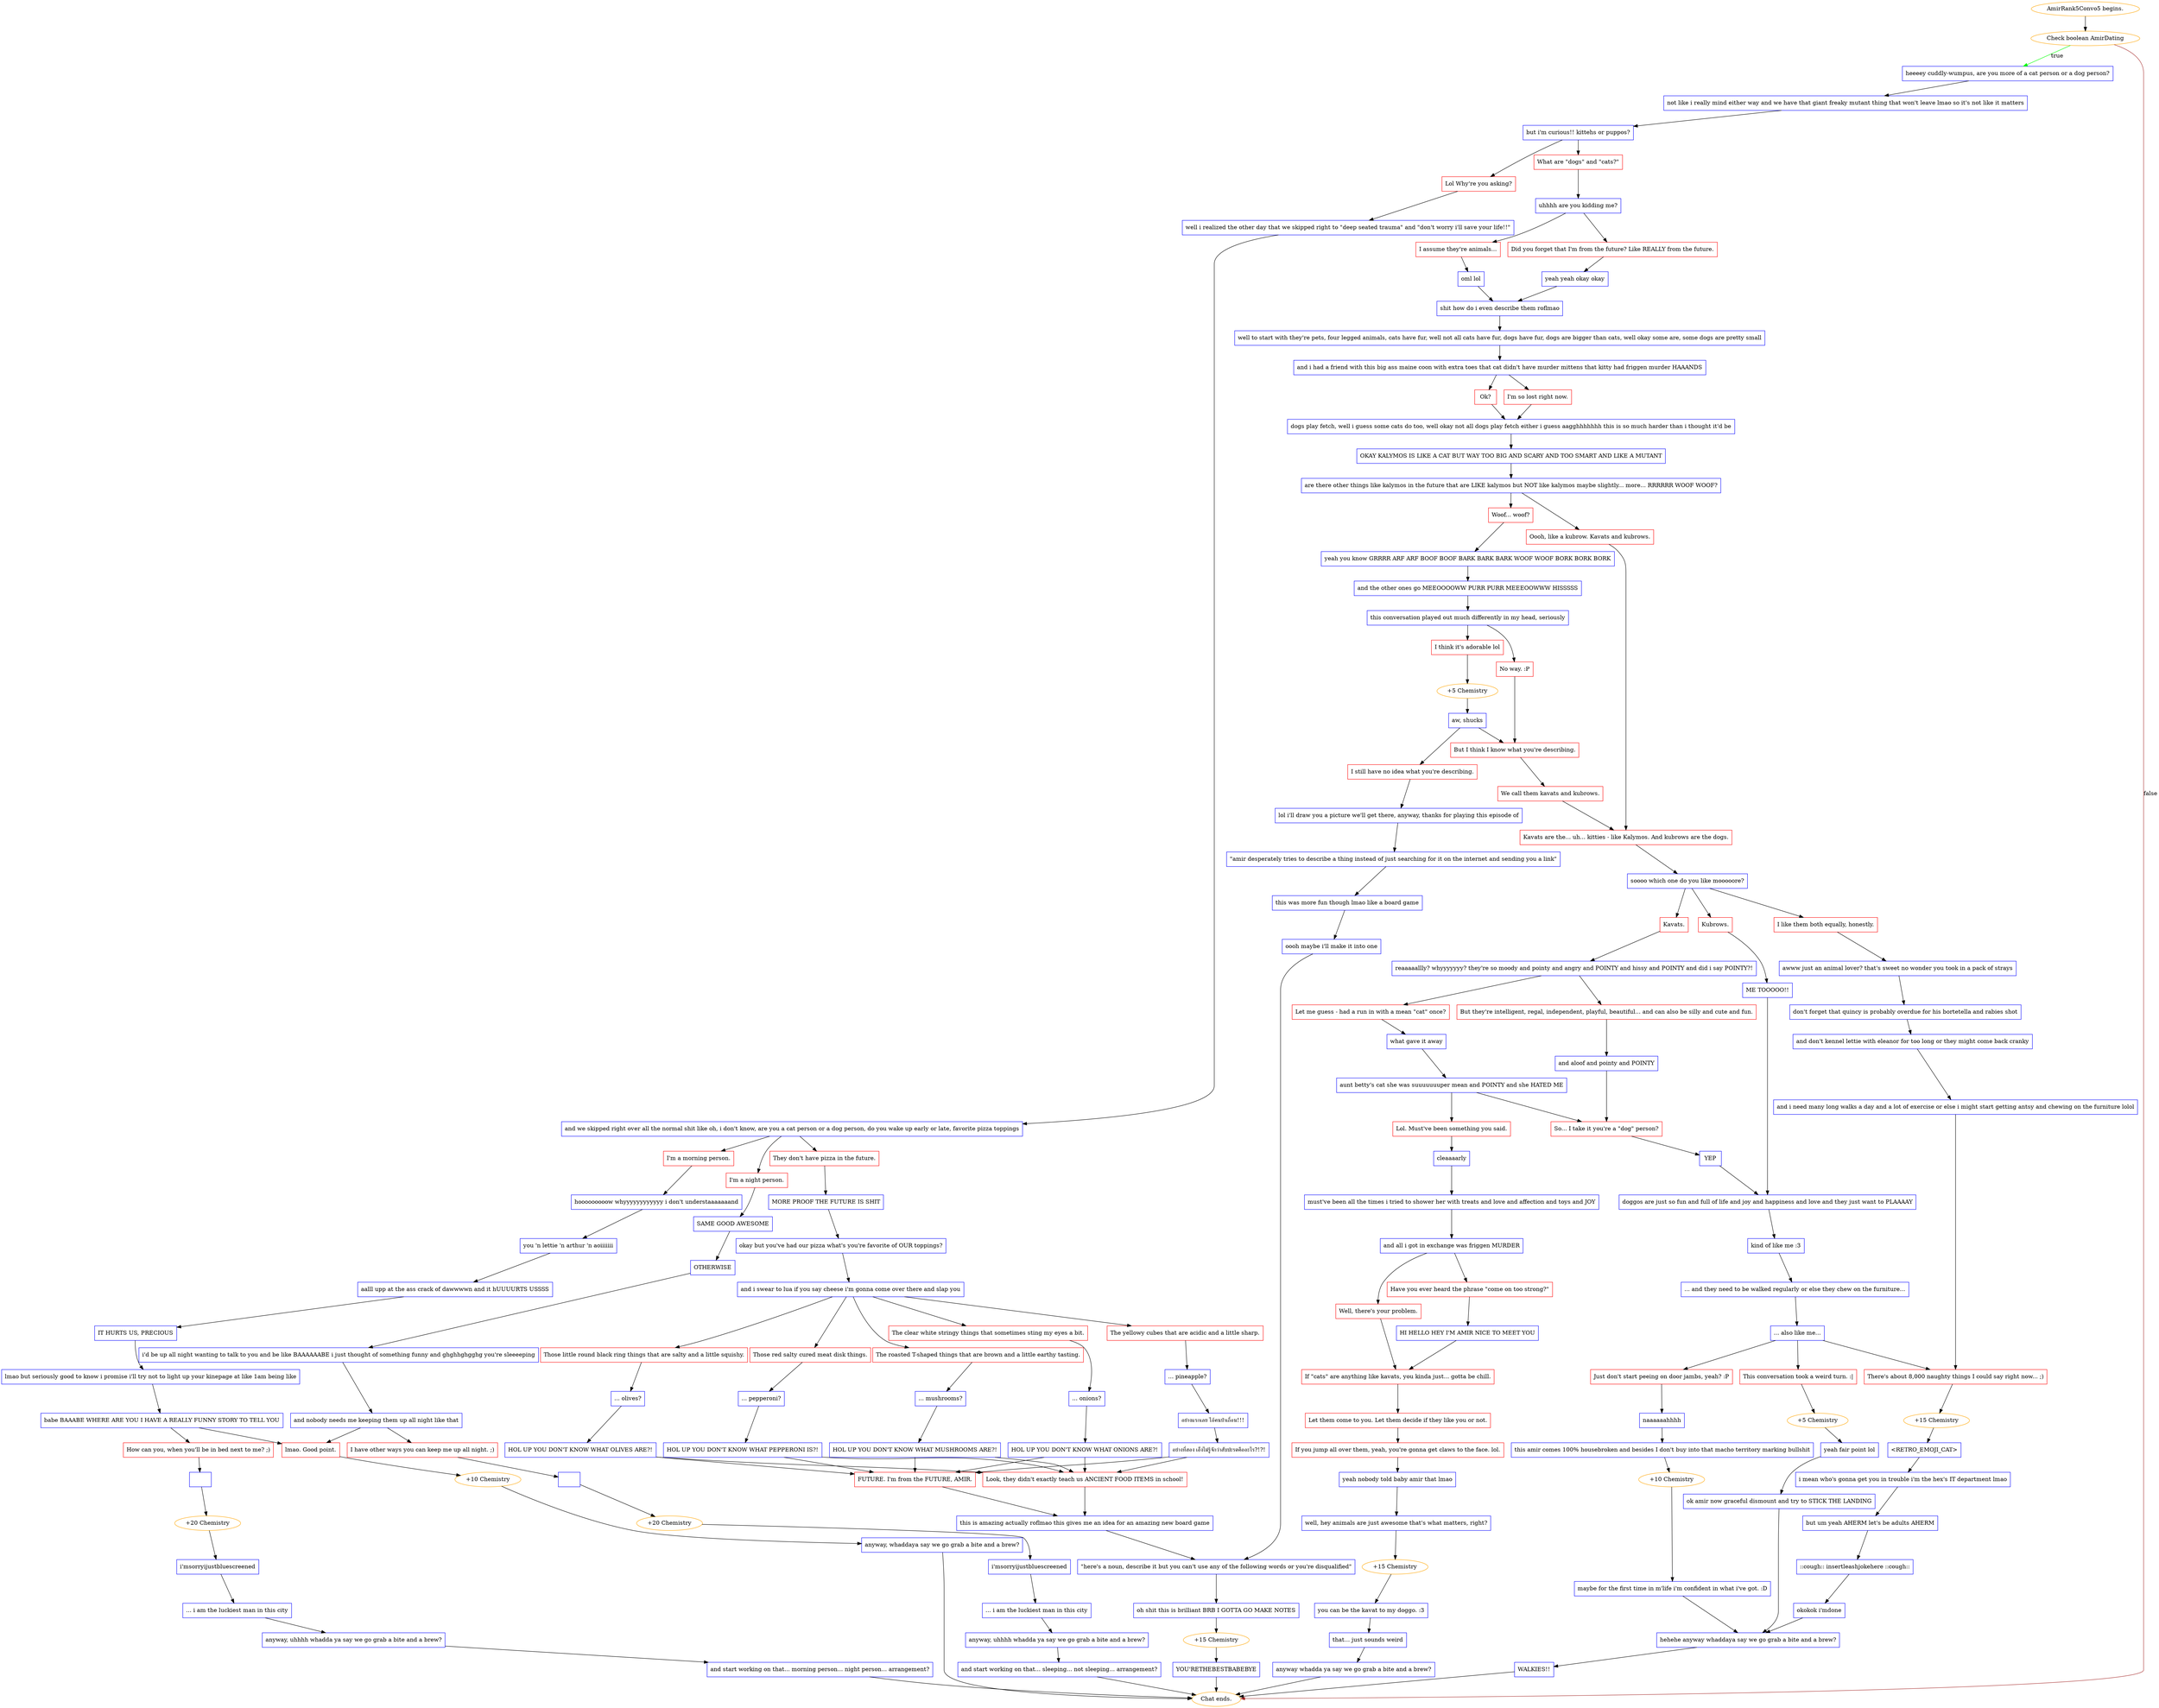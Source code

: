 digraph {
	"AmirRank5Convo5 begins." [color=orange];
		"AmirRank5Convo5 begins." -> j2218548684;
	j2218548684 [label="Check boolean AmirDating",color=orange];
		j2218548684 -> j867237570 [label=true,color=green];
		j2218548684 -> "Chat ends." [label=false,color=brown];
	j867237570 [label="heeeey cuddly-wumpus, are you more of a cat person or a dog person?",shape=box,color=blue];
		j867237570 -> j528542069;
	"Chat ends." [color=orange];
	j528542069 [label="not like i really mind either way and we have that giant freaky mutant thing that won't leave lmao so it's not like it matters",shape=box,color=blue];
		j528542069 -> j199229542;
	j199229542 [label="but i'm curious!! kittehs or puppos?",shape=box,color=blue];
		j199229542 -> j2176777818;
		j199229542 -> j2297857124;
	j2176777818 [label="What are \"dogs\" and \"cats?\"",shape=box,color=red];
		j2176777818 -> j814634783;
	j2297857124 [label="Lol Why're you asking?",shape=box,color=red];
		j2297857124 -> j1917828292;
	j814634783 [label="uhhhh are you kidding me?",shape=box,color=blue];
		j814634783 -> j3165951165;
		j814634783 -> j3413741758;
	j1917828292 [label="well i realized the other day that we skipped right to \"deep seated trauma\" and \"don't worry i'll save your life!!\"",shape=box,color=blue];
		j1917828292 -> j773890346;
	j3165951165 [label="Did you forget that I'm from the future? Like REALLY from the future.",shape=box,color=red];
		j3165951165 -> j3267245711;
	j3413741758 [label="I assume they're animals...",shape=box,color=red];
		j3413741758 -> j458413899;
	j773890346 [label="and we skipped right over all the normal shit like oh, i don't know, are you a cat person or a dog person, do you wake up early or late, favorite pizza toppings",shape=box,color=blue];
		j773890346 -> j80629322;
		j773890346 -> j3396157400;
		j773890346 -> j2687373561;
	j3267245711 [label="yeah yeah okay okay",shape=box,color=blue];
		j3267245711 -> j347458677;
	j458413899 [label="oml lol",shape=box,color=blue];
		j458413899 -> j347458677;
	j80629322 [label="I'm a morning person.",shape=box,color=red];
		j80629322 -> j685892941;
	j3396157400 [label="I'm a night person.",shape=box,color=red];
		j3396157400 -> j79348518;
	j2687373561 [label="They don't have pizza in the future.",shape=box,color=red];
		j2687373561 -> j2921922571;
	j347458677 [label="shit how do i even describe them roflmao",shape=box,color=blue];
		j347458677 -> j925948563;
	j685892941 [label="hooooooooow whyyyyyyyyyyyy i don't understaaaaaaand",shape=box,color=blue];
		j685892941 -> j3941997812;
	j79348518 [label="SAME GOOD AWESOME",shape=box,color=blue];
		j79348518 -> j538795615;
	j2921922571 [label="MORE PROOF THE FUTURE IS SHIT",shape=box,color=blue];
		j2921922571 -> j3799947364;
	j925948563 [label="well to start with they're pets, four legged animals, cats have fur, well not all cats have fur, dogs have fur, dogs are bigger than cats, well okay some are, some dogs are pretty small",shape=box,color=blue];
		j925948563 -> j3602678653;
	j3941997812 [label="you 'n lettie 'n arthur 'n aoiiiiiii",shape=box,color=blue];
		j3941997812 -> j1405217786;
	j538795615 [label="OTHERWISE",shape=box,color=blue];
		j538795615 -> j483625746;
	j3799947364 [label="okay but you've had our pizza what's you're favorite of OUR toppings?",shape=box,color=blue];
		j3799947364 -> j4010570915;
	j3602678653 [label="and i had a friend with this big ass maine coon with extra toes that cat didn't have murder mittens that kitty had friggen murder HAAANDS",shape=box,color=blue];
		j3602678653 -> j3535422609;
		j3602678653 -> j1992232321;
	j1405217786 [label="aalll upp at the ass crack of dawwwwn and it hUUUURTS USSSS",shape=box,color=blue];
		j1405217786 -> j2439386314;
	j483625746 [label="i'd be up all night wanting to talk to you and be like BAAAAAABE i just thought of something funny and ghghhghgghg you're sleeeeping",shape=box,color=blue];
		j483625746 -> j2100451940;
	j4010570915 [label="and i swear to lua if you say cheese i'm gonna come over there and slap you",shape=box,color=blue];
		j4010570915 -> j1921228681;
		j4010570915 -> j3475142245;
		j4010570915 -> j2884219906;
		j4010570915 -> j2116012934;
		j4010570915 -> j2102709164;
	j3535422609 [label="I'm so lost right now.",shape=box,color=red];
		j3535422609 -> j3186009982;
	j1992232321 [label="Ok?",shape=box,color=red];
		j1992232321 -> j3186009982;
	j2439386314 [label="IT HURTS US, PRECIOUS",shape=box,color=blue];
		j2439386314 -> j1893100408;
	j2100451940 [label="and nobody needs me keeping them up all night like that",shape=box,color=blue];
		j2100451940 -> j3252109695;
		j2100451940 -> j363484810;
	j1921228681 [label="Those red salty cured meat disk things.",shape=box,color=red];
		j1921228681 -> j1176538630;
	j3475142245 [label="Those little round black ring things that are salty and a little squishy.",shape=box,color=red];
		j3475142245 -> j2080154813;
	j2884219906 [label="The roasted T-shaped things that are brown and a little earthy tasting.",shape=box,color=red];
		j2884219906 -> j1925548148;
	j2116012934 [label="The clear white stringy things that sometimes sting my eyes a bit.",shape=box,color=red];
		j2116012934 -> j3852928816;
	j2102709164 [label="The yellowy cubes that are acidic and a little sharp.",shape=box,color=red];
		j2102709164 -> j1120897704;
	j3186009982 [label="dogs play fetch, well i guess some cats do too, well okay not all dogs play fetch either i guess aagghhhhhhh this is so much harder than i thought it'd be",shape=box,color=blue];
		j3186009982 -> j4068448002;
	j1893100408 [label="lmao but seriously good to know i promise i'll try not to light up your kinepage at like 1am being like",shape=box,color=blue];
		j1893100408 -> j3375240364;
	j3252109695 [label="I have other ways you can keep me up all night. ;)",shape=box,color=red];
		j3252109695 -> j1127937835;
	j363484810 [label="lmao. Good point.",shape=box,color=red];
		j363484810 -> j1989207246;
	j1176538630 [label="... pepperoni?",shape=box,color=blue];
		j1176538630 -> j550877824;
	j2080154813 [label="... olives?",shape=box,color=blue];
		j2080154813 -> j677718813;
	j1925548148 [label="... mushrooms?",shape=box,color=blue];
		j1925548148 -> j125834517;
	j3852928816 [label="... onions?",shape=box,color=blue];
		j3852928816 -> j2513491644;
	j1120897704 [label="... pineapple?",shape=box,color=blue];
		j1120897704 -> j2943233989;
	j4068448002 [label="OKAY KALYMOS IS LIKE A CAT BUT WAY TOO BIG AND SCARY AND TOO SMART AND LIKE A MUTANT",shape=box,color=blue];
		j4068448002 -> j713278847;
	j3375240364 [label="babe BAAABE WHERE ARE YOU I HAVE A REALLY FUNNY STORY TO TELL YOU",shape=box,color=blue];
		j3375240364 -> j4017255602;
		j3375240364 -> j363484810;
	j1127937835 [label="  ",shape=box,color=blue];
		j1127937835 -> j1305596146;
	j1989207246 [label="+10 Chemistry",color=orange];
		j1989207246 -> j563776211;
	j550877824 [label="HOL UP YOU DON'T KNOW WHAT PEPPERONI IS?!",shape=box,color=blue];
		j550877824 -> j3369726297;
		j550877824 -> j4003727432;
	j677718813 [label="HOL UP YOU DON'T KNOW WHAT OLIVES ARE?!",shape=box,color=blue];
		j677718813 -> j3369726297;
		j677718813 -> j4003727432;
	j125834517 [label="HOL UP YOU DON'T KNOW WHAT MUSHROOMS ARE?!",shape=box,color=blue];
		j125834517 -> j3369726297;
		j125834517 -> j4003727432;
	j2513491644 [label="HOL UP YOU DON'T KNOW WHAT ONIONS ARE?!",shape=box,color=blue];
		j2513491644 -> j3369726297;
		j2513491644 -> j4003727432;
	j2943233989 [label="อย่างแรกเลย ไอ้คนป่าเถื่อน!!!",shape=box,color=blue];
		j2943233989 -> j1085200365;
	j713278847 [label="are there other things like kalymos in the future that are LIKE kalymos but NOT like kalymos maybe slightly... more... RRRRRR WOOF WOOF?",shape=box,color=blue];
		j713278847 -> j337017700;
		j713278847 -> j182314961;
	j4017255602 [label="How can you, when you'll be in bed next to me? ;)",shape=box,color=red];
		j4017255602 -> j1381111154;
	j1305596146 [label="+20 Chemistry",color=orange];
		j1305596146 -> j2340801982;
	j563776211 [label="anyway, whaddaya say we go grab a bite and a brew?",shape=box,color=blue];
		j563776211 -> "Chat ends.";
	j3369726297 [label="FUTURE. I'm from the FUTURE, AMIR.",shape=box,color=red];
		j3369726297 -> j78493941;
	j4003727432 [label="Look, they didn't exactly teach us ANCIENT FOOD ITEMS in school!",shape=box,color=red];
		j4003727432 -> j78493941;
	j1085200365 [label="อย่างที่สอง เอ็งไม่รู้จักว่าสับปะรดคืออะไร?!?!",shape=box,color=blue];
		j1085200365 -> j3369726297;
		j1085200365 -> j4003727432;
	j337017700 [label="Oooh, like a kubrow. Kavats and kubrows.",shape=box,color=red];
		j337017700 -> j367839109;
	j182314961 [label="Woof... woof?",shape=box,color=red];
		j182314961 -> j1093971417;
	j1381111154 [label="  ",shape=box,color=blue];
		j1381111154 -> j9810986;
	j2340801982 [label="i'msorryijustbluescreened",shape=box,color=blue];
		j2340801982 -> j3194675428;
	j78493941 [label="this is amazing actually roflmao this gives me an idea for an amazing new board game",shape=box,color=blue];
		j78493941 -> j4107984140;
	j367839109 [label="Kavats are the... uh... kitties - like Kalymos. And kubrows are the dogs.",shape=box,color=red];
		j367839109 -> j3284787310;
	j1093971417 [label="yeah you know GRRRR ARF ARF BOOF BOOF BARK BARK BARK WOOF WOOF BORK BORK BORK",shape=box,color=blue];
		j1093971417 -> j1199729905;
	j9810986 [label="+20 Chemistry",color=orange];
		j9810986 -> j4232530110;
	j3194675428 [label="... i am the luckiest man in this city",shape=box,color=blue];
		j3194675428 -> j1036567287;
	j4107984140 [label="\"here's a noun, describe it but you can't use any of the following words or you're disqualified\"",shape=box,color=blue];
		j4107984140 -> j3623853857;
	j3284787310 [label="soooo which one do you like mooooore?",shape=box,color=blue];
		j3284787310 -> j290667269;
		j3284787310 -> j4090593456;
		j3284787310 -> j997523606;
	j1199729905 [label="and the other ones go MEEOOOOWW PURR PURR MEEEOOWWW HISSSSS",shape=box,color=blue];
		j1199729905 -> j2188562467;
	j4232530110 [label="i'msorryijustbluescreened",shape=box,color=blue];
		j4232530110 -> j292558064;
	j1036567287 [label="anyway, uhhhh whadda ya say we go grab a bite and a brew?",shape=box,color=blue];
		j1036567287 -> j1532189767;
	j3623853857 [label="oh shit this is brilliant BRB I GOTTA GO MAKE NOTES",shape=box,color=blue];
		j3623853857 -> j1083271237;
	j290667269 [label="Kavats.",shape=box,color=red];
		j290667269 -> j312700316;
	j4090593456 [label="Kubrows.",shape=box,color=red];
		j4090593456 -> j855560870;
	j997523606 [label="I like them both equally, honestly.",shape=box,color=red];
		j997523606 -> j3640265184;
	j2188562467 [label="this conversation played out much differently in my head, seriously",shape=box,color=blue];
		j2188562467 -> j1603852323;
		j2188562467 -> j943083438;
	j292558064 [label="... i am the luckiest man in this city",shape=box,color=blue];
		j292558064 -> j1832781568;
	j1532189767 [label="and start working on that... sleeping... not sleeping... arrangement?",shape=box,color=blue];
		j1532189767 -> "Chat ends.";
	j1083271237 [label="+15 Chemistry",color=orange];
		j1083271237 -> j2547262623;
	j312700316 [label="reaaaaallly? whyyyyyyy? they're so moody and pointy and angry and POINTY and hissy and POINTY and did i say POINTY?!",shape=box,color=blue];
		j312700316 -> j3121938319;
		j312700316 -> j1959528435;
	j855560870 [label="ME TOOOOO!!",shape=box,color=blue];
		j855560870 -> j1356082554;
	j3640265184 [label="awww just an animal lover? that's sweet no wonder you took in a pack of strays",shape=box,color=blue];
		j3640265184 -> j4061458102;
	j1603852323 [label="No way. :P",shape=box,color=red];
		j1603852323 -> j14335340;
	j943083438 [label="I think it's adorable lol",shape=box,color=red];
		j943083438 -> j914192389;
	j1832781568 [label="anyway, uhhhh whadda ya say we go grab a bite and a brew?",shape=box,color=blue];
		j1832781568 -> j71115414;
	j2547262623 [label="YOU'RETHEBESTBABEBYE",shape=box,color=blue];
		j2547262623 -> "Chat ends.";
	j3121938319 [label="Let me guess - had a run in with a mean \"cat\" once?",shape=box,color=red];
		j3121938319 -> j1311115837;
	j1959528435 [label="But they're intelligent, regal, independent, playful, beautiful... and can also be silly and cute and fun.",shape=box,color=red];
		j1959528435 -> j2105142822;
	j1356082554 [label="doggos are just so fun and full of life and joy and happiness and love and they just want to PLAAAAY",shape=box,color=blue];
		j1356082554 -> j1544394903;
	j4061458102 [label="don't forget that quincy is probably overdue for his bortetella and rabies shot",shape=box,color=blue];
		j4061458102 -> j651487119;
	j14335340 [label="But I think I know what you're describing.",shape=box,color=red];
		j14335340 -> j693014160;
	j914192389 [label="+5 Chemistry",color=orange];
		j914192389 -> j3182865861;
	j71115414 [label="and start working on that... morning person... night person... arrangement?",shape=box,color=blue];
		j71115414 -> "Chat ends.";
	j1311115837 [label="what gave it away",shape=box,color=blue];
		j1311115837 -> j525237824;
	j2105142822 [label="and aloof and pointy and POINTY",shape=box,color=blue];
		j2105142822 -> j1576164771;
	j1544394903 [label="kind of like me :3",shape=box,color=blue];
		j1544394903 -> j624998403;
	j651487119 [label="and don't kennel lettie with eleanor for too long or they might come back cranky",shape=box,color=blue];
		j651487119 -> j3188562902;
	j693014160 [label="We call them kavats and kubrows.",shape=box,color=red];
		j693014160 -> j367839109;
	j3182865861 [label="aw, shucks",shape=box,color=blue];
		j3182865861 -> j14335340;
		j3182865861 -> j284185859;
	j525237824 [label="aunt betty's cat she was suuuuuuuper mean and POINTY and she HATED ME",shape=box,color=blue];
		j525237824 -> j2328479319;
		j525237824 -> j1576164771;
	j1576164771 [label="So... I take it you're a \"dog\" person?",shape=box,color=red];
		j1576164771 -> j3355522984;
	j624998403 [label="... and they need to be walked regularly or else they chew on the furniture...",shape=box,color=blue];
		j624998403 -> j2826701918;
	j3188562902 [label="and i need many long walks a day and a lot of exercise or else i might start getting antsy and chewing on the furniture lolol",shape=box,color=blue];
		j3188562902 -> j2863401096;
	j284185859 [label="I still have no idea what you're describing.",shape=box,color=red];
		j284185859 -> j3527531850;
	j2328479319 [label="Lol. Must've been something you said.",shape=box,color=red];
		j2328479319 -> j3188255205;
	j3355522984 [label="YEP",shape=box,color=blue];
		j3355522984 -> j1356082554;
	j2826701918 [label="... also like me...",shape=box,color=blue];
		j2826701918 -> j3484973144;
		j2826701918 -> j3245648047;
		j2826701918 -> j2863401096;
	j2863401096 [label="There's about 8,000 naughty things I could say right now... ;)",shape=box,color=red];
		j2863401096 -> j3776542839;
	j3527531850 [label="lol i'll draw you a picture we'll get there, anyway, thanks for playing this episode of",shape=box,color=blue];
		j3527531850 -> j859235305;
	j3188255205 [label="cleaaaarly",shape=box,color=blue];
		j3188255205 -> j3505655925;
	j3484973144 [label="This conversation took a weird turn. :|",shape=box,color=red];
		j3484973144 -> j177359421;
	j3245648047 [label="Just don't start peeing on door jambs, yeah? :P",shape=box,color=red];
		j3245648047 -> j4066921562;
	j3776542839 [label="+15 Chemistry",color=orange];
		j3776542839 -> j1501211029;
	j859235305 [label="\"amir desperately tries to describe a thing instead of just searching for it on the internet and sending you a link\"",shape=box,color=blue];
		j859235305 -> j1735747206;
	j3505655925 [label="must've been all the times i tried to shower her with treats and love and affection and toys and JOY",shape=box,color=blue];
		j3505655925 -> j1389276313;
	j177359421 [label="+5 Chemistry",color=orange];
		j177359421 -> j3585018022;
	j4066921562 [label="naaaaaahhhh",shape=box,color=blue];
		j4066921562 -> j141001234;
	j1501211029 [label="<RETRO_EMOJI_CAT>",shape=box,color=blue];
		j1501211029 -> j4092139894;
	j1735747206 [label="this was more fun though lmao like a board game",shape=box,color=blue];
		j1735747206 -> j4126919229;
	j1389276313 [label="and all i got in exchange was friggen MURDER",shape=box,color=blue];
		j1389276313 -> j3010693900;
		j1389276313 -> j2725043039;
	j3585018022 [label="yeah fair point lol",shape=box,color=blue];
		j3585018022 -> j4215724247;
	j141001234 [label="this amir comes 100% housebroken and besides I don't buy into that macho territory marking bullshit",shape=box,color=blue];
		j141001234 -> j274739400;
	j4092139894 [label="i mean who's gonna get you in trouble i'm the hex's IT department lmao",shape=box,color=blue];
		j4092139894 -> j3833561763;
	j4126919229 [label="oooh maybe i'll make it into one",shape=box,color=blue];
		j4126919229 -> j4107984140;
	j3010693900 [label="Have you ever heard the phrase \"come on too strong?\"",shape=box,color=red];
		j3010693900 -> j408266005;
	j2725043039 [label="Well, there's your problem.",shape=box,color=red];
		j2725043039 -> j2943461008;
	j4215724247 [label="ok amir now graceful dismount and try to STICK THE LANDING",shape=box,color=blue];
		j4215724247 -> j496277278;
	j274739400 [label="+10 Chemistry",color=orange];
		j274739400 -> j2573687321;
	j3833561763 [label="but um yeah AHERM let's be adults AHERM",shape=box,color=blue];
		j3833561763 -> j2814137622;
	j408266005 [label="HI HELLO HEY I'M AMIR NICE TO MEET YOU",shape=box,color=blue];
		j408266005 -> j2943461008;
	j2943461008 [label="If \"cats\" are anything like kavats, you kinda just... gotta be chill.",shape=box,color=red];
		j2943461008 -> j78196293;
	j496277278 [label="hehehe anyway whaddaya say we go grab a bite and a brew?",shape=box,color=blue];
		j496277278 -> j1928013737;
	j2573687321 [label="maybe for the first time in m'life i'm confident in what i've got. :D",shape=box,color=blue];
		j2573687321 -> j496277278;
	j2814137622 [label="::cough:: insertleashjokehere ::cough::",shape=box,color=blue];
		j2814137622 -> j1255832162;
	j78196293 [label="Let them come to you. Let them decide if they like you or not.",shape=box,color=red];
		j78196293 -> j4038679853;
	j1928013737 [label="WALKIES!!",shape=box,color=blue];
		j1928013737 -> "Chat ends.";
	j1255832162 [label="okokok i'mdone",shape=box,color=blue];
		j1255832162 -> j496277278;
	j4038679853 [label="If you jump all over them, yeah, you're gonna get claws to the face. lol.",shape=box,color=red];
		j4038679853 -> j668835655;
	j668835655 [label="yeah nobody told baby amir that lmao",shape=box,color=blue];
		j668835655 -> j984903878;
	j984903878 [label="well, hey animals are just awesome that's what matters, right?",shape=box,color=blue];
		j984903878 -> j3356760785;
	j3356760785 [label="+15 Chemistry",color=orange];
		j3356760785 -> j988756878;
	j988756878 [label="you can be the kavat to my doggo. :3",shape=box,color=blue];
		j988756878 -> j3120937156;
	j3120937156 [label="that... just sounds weird",shape=box,color=blue];
		j3120937156 -> j3606387733;
	j3606387733 [label="anyway whadda ya say we go grab a bite and a brew?",shape=box,color=blue];
		j3606387733 -> "Chat ends.";
}